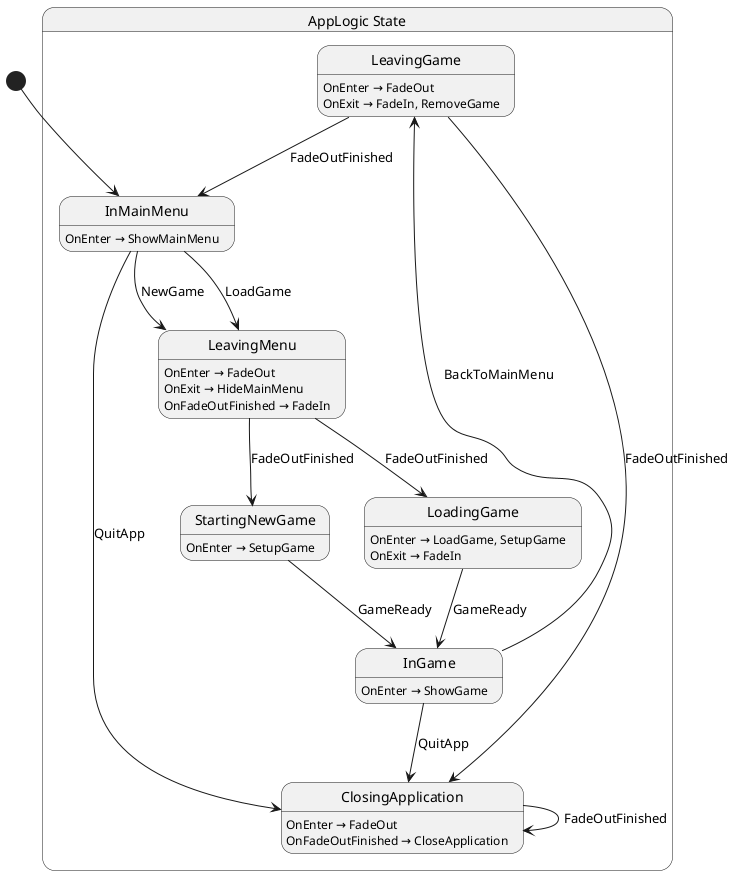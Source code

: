 @startuml AppLogic
state "AppLogic State" as Shellguard_AppLogic_State {
  state "LeavingGame" as Shellguard_AppLogic_State_LeavingGame
  state "InMainMenu" as Shellguard_AppLogic_State_InMainMenu
  state "StartingNewGame" as Shellguard_AppLogic_State_StartingNewGame
  state "LeavingMenu" as Shellguard_AppLogic_State_LeavingMenu
  state "LoadingGame" as Shellguard_AppLogic_State_LoadingGame
  state "ClosingApplication" as Shellguard_AppLogic_State_ClosingApplication
  state "InGame" as Shellguard_AppLogic_State_InGame
}

Shellguard_AppLogic_State_ClosingApplication --> Shellguard_AppLogic_State_ClosingApplication : FadeOutFinished
Shellguard_AppLogic_State_InGame --> Shellguard_AppLogic_State_ClosingApplication : QuitApp
Shellguard_AppLogic_State_InGame --> Shellguard_AppLogic_State_LeavingGame : BackToMainMenu
Shellguard_AppLogic_State_InMainMenu --> Shellguard_AppLogic_State_ClosingApplication : QuitApp
Shellguard_AppLogic_State_InMainMenu --> Shellguard_AppLogic_State_LeavingMenu : LoadGame
Shellguard_AppLogic_State_InMainMenu --> Shellguard_AppLogic_State_LeavingMenu : NewGame
Shellguard_AppLogic_State_LeavingGame --> Shellguard_AppLogic_State_ClosingApplication : FadeOutFinished
Shellguard_AppLogic_State_LeavingGame --> Shellguard_AppLogic_State_InMainMenu : FadeOutFinished
Shellguard_AppLogic_State_LeavingMenu --> Shellguard_AppLogic_State_LoadingGame : FadeOutFinished
Shellguard_AppLogic_State_LeavingMenu --> Shellguard_AppLogic_State_StartingNewGame : FadeOutFinished
Shellguard_AppLogic_State_LoadingGame --> Shellguard_AppLogic_State_InGame : GameReady
Shellguard_AppLogic_State_StartingNewGame --> Shellguard_AppLogic_State_InGame : GameReady

Shellguard_AppLogic_State_ClosingApplication : OnEnter → FadeOut
Shellguard_AppLogic_State_ClosingApplication : OnFadeOutFinished → CloseApplication
Shellguard_AppLogic_State_InGame : OnEnter → ShowGame
Shellguard_AppLogic_State_InMainMenu : OnEnter → ShowMainMenu
Shellguard_AppLogic_State_LeavingGame : OnEnter → FadeOut
Shellguard_AppLogic_State_LeavingGame : OnExit → FadeIn, RemoveGame
Shellguard_AppLogic_State_LeavingMenu : OnEnter → FadeOut
Shellguard_AppLogic_State_LeavingMenu : OnExit → HideMainMenu
Shellguard_AppLogic_State_LeavingMenu : OnFadeOutFinished → FadeIn
Shellguard_AppLogic_State_LoadingGame : OnEnter → LoadGame, SetupGame
Shellguard_AppLogic_State_LoadingGame : OnExit → FadeIn
Shellguard_AppLogic_State_StartingNewGame : OnEnter → SetupGame

[*] --> Shellguard_AppLogic_State_InMainMenu
@enduml